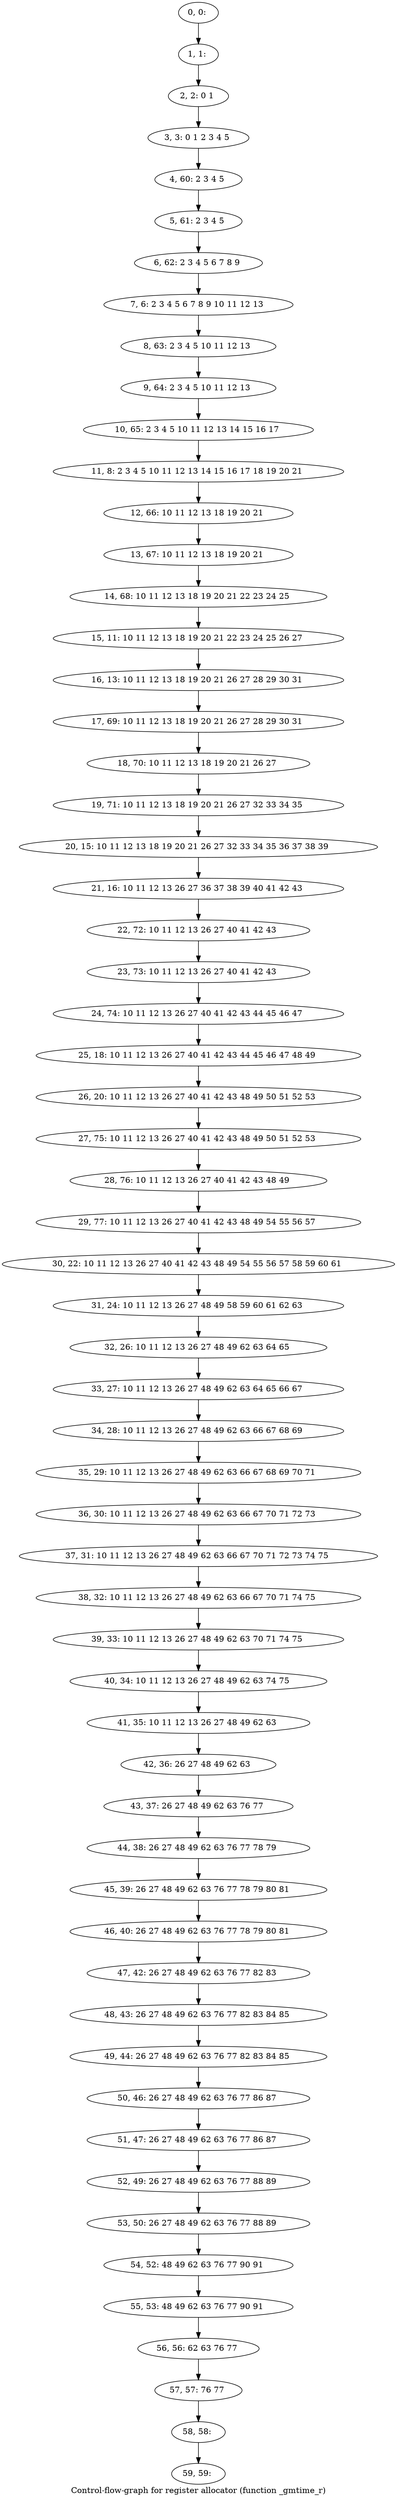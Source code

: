 digraph G {
graph [label="Control-flow-graph for register allocator (function _gmtime_r)"]
0[label="0, 0: "];
1[label="1, 1: "];
2[label="2, 2: 0 1 "];
3[label="3, 3: 0 1 2 3 4 5 "];
4[label="4, 60: 2 3 4 5 "];
5[label="5, 61: 2 3 4 5 "];
6[label="6, 62: 2 3 4 5 6 7 8 9 "];
7[label="7, 6: 2 3 4 5 6 7 8 9 10 11 12 13 "];
8[label="8, 63: 2 3 4 5 10 11 12 13 "];
9[label="9, 64: 2 3 4 5 10 11 12 13 "];
10[label="10, 65: 2 3 4 5 10 11 12 13 14 15 16 17 "];
11[label="11, 8: 2 3 4 5 10 11 12 13 14 15 16 17 18 19 20 21 "];
12[label="12, 66: 10 11 12 13 18 19 20 21 "];
13[label="13, 67: 10 11 12 13 18 19 20 21 "];
14[label="14, 68: 10 11 12 13 18 19 20 21 22 23 24 25 "];
15[label="15, 11: 10 11 12 13 18 19 20 21 22 23 24 25 26 27 "];
16[label="16, 13: 10 11 12 13 18 19 20 21 26 27 28 29 30 31 "];
17[label="17, 69: 10 11 12 13 18 19 20 21 26 27 28 29 30 31 "];
18[label="18, 70: 10 11 12 13 18 19 20 21 26 27 "];
19[label="19, 71: 10 11 12 13 18 19 20 21 26 27 32 33 34 35 "];
20[label="20, 15: 10 11 12 13 18 19 20 21 26 27 32 33 34 35 36 37 38 39 "];
21[label="21, 16: 10 11 12 13 26 27 36 37 38 39 40 41 42 43 "];
22[label="22, 72: 10 11 12 13 26 27 40 41 42 43 "];
23[label="23, 73: 10 11 12 13 26 27 40 41 42 43 "];
24[label="24, 74: 10 11 12 13 26 27 40 41 42 43 44 45 46 47 "];
25[label="25, 18: 10 11 12 13 26 27 40 41 42 43 44 45 46 47 48 49 "];
26[label="26, 20: 10 11 12 13 26 27 40 41 42 43 48 49 50 51 52 53 "];
27[label="27, 75: 10 11 12 13 26 27 40 41 42 43 48 49 50 51 52 53 "];
28[label="28, 76: 10 11 12 13 26 27 40 41 42 43 48 49 "];
29[label="29, 77: 10 11 12 13 26 27 40 41 42 43 48 49 54 55 56 57 "];
30[label="30, 22: 10 11 12 13 26 27 40 41 42 43 48 49 54 55 56 57 58 59 60 61 "];
31[label="31, 24: 10 11 12 13 26 27 48 49 58 59 60 61 62 63 "];
32[label="32, 26: 10 11 12 13 26 27 48 49 62 63 64 65 "];
33[label="33, 27: 10 11 12 13 26 27 48 49 62 63 64 65 66 67 "];
34[label="34, 28: 10 11 12 13 26 27 48 49 62 63 66 67 68 69 "];
35[label="35, 29: 10 11 12 13 26 27 48 49 62 63 66 67 68 69 70 71 "];
36[label="36, 30: 10 11 12 13 26 27 48 49 62 63 66 67 70 71 72 73 "];
37[label="37, 31: 10 11 12 13 26 27 48 49 62 63 66 67 70 71 72 73 74 75 "];
38[label="38, 32: 10 11 12 13 26 27 48 49 62 63 66 67 70 71 74 75 "];
39[label="39, 33: 10 11 12 13 26 27 48 49 62 63 70 71 74 75 "];
40[label="40, 34: 10 11 12 13 26 27 48 49 62 63 74 75 "];
41[label="41, 35: 10 11 12 13 26 27 48 49 62 63 "];
42[label="42, 36: 26 27 48 49 62 63 "];
43[label="43, 37: 26 27 48 49 62 63 76 77 "];
44[label="44, 38: 26 27 48 49 62 63 76 77 78 79 "];
45[label="45, 39: 26 27 48 49 62 63 76 77 78 79 80 81 "];
46[label="46, 40: 26 27 48 49 62 63 76 77 78 79 80 81 "];
47[label="47, 42: 26 27 48 49 62 63 76 77 82 83 "];
48[label="48, 43: 26 27 48 49 62 63 76 77 82 83 84 85 "];
49[label="49, 44: 26 27 48 49 62 63 76 77 82 83 84 85 "];
50[label="50, 46: 26 27 48 49 62 63 76 77 86 87 "];
51[label="51, 47: 26 27 48 49 62 63 76 77 86 87 "];
52[label="52, 49: 26 27 48 49 62 63 76 77 88 89 "];
53[label="53, 50: 26 27 48 49 62 63 76 77 88 89 "];
54[label="54, 52: 48 49 62 63 76 77 90 91 "];
55[label="55, 53: 48 49 62 63 76 77 90 91 "];
56[label="56, 56: 62 63 76 77 "];
57[label="57, 57: 76 77 "];
58[label="58, 58: "];
59[label="59, 59: "];
0->1 ;
1->2 ;
2->3 ;
3->4 ;
4->5 ;
5->6 ;
6->7 ;
7->8 ;
8->9 ;
9->10 ;
10->11 ;
11->12 ;
12->13 ;
13->14 ;
14->15 ;
15->16 ;
16->17 ;
17->18 ;
18->19 ;
19->20 ;
20->21 ;
21->22 ;
22->23 ;
23->24 ;
24->25 ;
25->26 ;
26->27 ;
27->28 ;
28->29 ;
29->30 ;
30->31 ;
31->32 ;
32->33 ;
33->34 ;
34->35 ;
35->36 ;
36->37 ;
37->38 ;
38->39 ;
39->40 ;
40->41 ;
41->42 ;
42->43 ;
43->44 ;
44->45 ;
45->46 ;
46->47 ;
47->48 ;
48->49 ;
49->50 ;
50->51 ;
51->52 ;
52->53 ;
53->54 ;
54->55 ;
55->56 ;
56->57 ;
57->58 ;
58->59 ;
}

